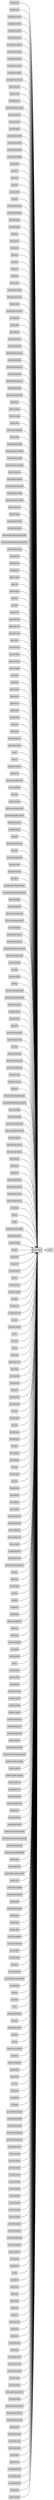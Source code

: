 digraph "error_drop_subgraph" {
  rankdir=LR;
  node [shape=box, style=filled, fontsize=10, color=lightgray, fontcolor=black, fillcolor=lightgray];
  "error-drop" [color=black, fontcolor=black, fillcolor=lightgray];
  edge [fontsize=8];
  "abf-input-ip4" -> "error-drop";
  "abf-input-ip6" -> "error-drop";
  "acl-plugin-in-ip4-fa" -> "error-drop";
  "acl-plugin-in-ip4-l2" -> "error-drop";
  "acl-plugin-in-ip6-fa" -> "error-drop";
  "acl-plugin-in-ip6-l2" -> "error-drop";
  "acl-plugin-in-nonip-l2" -> "error-drop";
  "acl-plugin-out-ip4-fa" -> "error-drop";
  "acl-plugin-out-ip4-l2" -> "error-drop";
  "acl-plugin-out-ip6-fa" -> "error-drop";
  "acl-plugin-out-ip6-l2" -> "error-drop";
  "acl-plugin-out-nonip-l2" -> "error-drop";
  "adj-l2-midchain" -> "error-drop";
  "adj-l2-rewrite" -> "error-drop";
  "adj-midchain-tx" -> "error-drop";
  "adj-midchain-tx-no-count" -> "error-drop";
  "adj-nsh-midchain" -> "error-drop";
  "adj-nsh-rewrite" -> "error-drop";
  "af-packet-input" -> "error-drop";
  "ah4-decrypt-handoff" -> "error-drop";
  "ah4-encrypt-handoff" -> "error-drop";
  "ah6-decrypt-handoff" -> "error-drop";
  "ah6-encrypt-handoff" -> "error-drop";
  "arp-disabled" -> "error-drop";
  "arp-input" -> "error-drop";
  "arp-proxy" -> "error-drop";
  "arp-reply" -> "error-drop";
  "arp-term-l2bd" -> "error-drop";
  "avf-input" -> "error-drop";
  "bfd-udp-echo4-input" -> "error-drop";
  "bfd-udp-echo6-input" -> "error-drop";
  "bfd-udp4-input" -> "error-drop";
  "bfd-udp6-input" -> "error-drop";
  "bier-drop" -> "error-drop";
  "bier-imp-ip6" -> "error-drop";
  "bond-input" -> "error-drop";
  "cdp-input" -> "error-drop";
  "cop-input" -> "error-drop";
  "ct6-in2out" -> "error-drop";
  "ct6-out2in" -> "error-drop";
  "device-input" -> "error-drop";
  "dhcp-proxy-to-client" -> "error-drop";
  "dhcp-proxy-to-server" -> "error-drop";
  "dhcpv6-client" -> "error-drop";
  "dhcpv6-proxy-to-server" -> "error-drop";
  "dns4-request" -> "error-drop";
  "dns46_reply" -> "error-drop";
  "dns6-request" -> "error-drop";
  "dpdk-crypto-input" -> "error-drop";
  "dpdk-esp4-decrypt" -> "error-drop";
  "dpdk-esp4-decrypt-post" -> "error-drop";
  "dpdk-esp4-encrypt" -> "error-drop";
  "dpdk-esp4-encrypt-tun" -> "error-drop";
  "dpdk-esp6-decrypt" -> "error-drop";
  "dpdk-esp6-decrypt-post" -> "error-drop";
  "dpdk-esp6-encrypt" -> "error-drop";
  "dpdk-esp6-encrypt-tun" -> "error-drop";
  "dpdk-input" -> "error-drop";
  "dslite-ce-decap" -> "error-drop";
  "dslite-ce-encap" -> "error-drop";
  "dslite-in2out" -> "error-drop";
  "dslite-in2out-slowpath" -> "error-drop";
  "dslite-out2in" -> "error-drop";
  "error-drop" -> "drop";
  "esp4-decrypt-handoff" -> "error-drop";
  "esp4-decrypt-tun-handoff" -> "error-drop";
  "esp4-encrypt-handoff" -> "error-drop";
  "esp4-encrypt-tun-handoff" -> "error-drop";
  "esp4-encrypt-tun" -> "error-drop";
  "esp6-decrypt-handoff" -> "error-drop";
  "esp6-decrypt-tun-handoff" -> "error-drop";
  "esp6-encrypt-handoff" -> "error-drop";
  "esp6-encrypt-tun-handoff" -> "error-drop";
  "esp6-encrypt-tun" -> "error-drop";
  "ethernet-input" -> "error-drop";
  "ethernet-input-not-l2" -> "error-drop";
  "ethernet-input-type" -> "error-drop";
  "ethernet-mpls-label-imposition-pipe" -> "error-drop";
  "ethernet-mpls-label-imposition-uniform" -> "error-drop";
  "feature-bitmap-drop" -> "error-drop";
  "flowprobe-ip4" -> "error-drop";
  "flowprobe-ip6" -> "error-drop";
  "flowprobe-l2" -> "error-drop";
  "fpeth1-output" -> "error-drop";
  "fpeth1-tx" -> "error-drop";
  "fpeth2-output" -> "error-drop";
  "fpeth2-tx" -> "error-drop";
  "gbp-fwd" -> "error-drop";
  "gbp-learn-l2" -> "error-drop";
  "gbp-policy-lpm" -> "error-drop";
  "gbp-policy-mac" -> "error-drop";
  "gbp-policy-port" -> "error-drop";
  "gbp-vxlan4" -> "error-drop";
  "geneve4-encap" -> "error-drop";
  "geneve4-input" -> "error-drop";
  "geneve6-encap" -> "error-drop";
  "geneve6-input" -> "error-drop";
  "gre4-input" -> "error-drop";
  "gre6-input" -> "error-drop";
  "gtpu4-encap" -> "error-drop";
  "gtpu4-input" -> "error-drop";
  "gtpu6-encap" -> "error-drop";
  "gtpu6-input" -> "error-drop";
  "handoff_trace" -> "error-drop";
  "hdlc-input" -> "error-drop";
  "igmp-input" -> "error-drop";
  "igmp-parse-query" -> "error-drop";
  "igmp-parse-report" -> "error-drop";
  "ikev2" -> "error-drop";
  "ila-to-sir" -> "error-drop";
  "interface-rx-dpo-l2" -> "error-drop";
  "interface-tx" -> "error-drop";
  "ioam-cache-ts-timer-tick" -> "error-drop";
  "ip4-cop-whitelist" -> "error-drop";
  "ip4-drop" -> "error-drop";
  "ip4-flow-classify" -> "error-drop";
  "ip4-full-reass-feature-hoff" -> "error-drop";
  "ip4-full-reassembly-handoff" -> "error-drop";
  "ip4-geneve-bypass" -> "error-drop";
  "ip4-gtpu-bypass" -> "error-drop";
  "ip4-input" -> "error-drop";
  "ip4-input-no-checksum" -> "error-drop";
  "ip4-map" -> "error-drop";
  "ip4-map-t-fragmented" -> "error-drop";
  "ip4-map-t-icmp" -> "error-drop";
  "ip4-map-t-tcp-udp" -> "error-drop";
  "ip4-map-t" -> "error-drop";
  "ip4-mpls-label-disposition-pipe" -> "error-drop";
  "ip4-mpls-label-disposition-uniform" -> "error-drop";
  "ip4-not-enabled" -> "error-drop";
  "ip4-policer-classify" -> "error-drop";
  "ip4-sv-reass-feature-hoff" -> "error-drop";
  "ip4-sv-reassembly-handoff" -> "error-drop";
  "ip4-vxlan-bypass" -> "error-drop";
  "ip4-vxlan-gbp-bypass" -> "error-drop";
  "ip4-vxlan-gpe-bypass" -> "error-drop";
  "ip6-add-from-cache-hop-by-hop" -> "error-drop";
  "ip6-add-syn-hop-by-hop" -> "error-drop";
  "ip6-cop-whitelist" -> "error-drop";
  "ip6-drop" -> "error-drop";
  "ip6-flow-classify" -> "error-drop";
  "ip6-frag" -> "error-drop";
  "ip6-full-reass-feature-hoff" -> "error-drop";
  "ip6-full-reassembly-handoff" -> "error-drop";
  "ip6-geneve-bypass" -> "error-drop";
  "ip6-gtpu-bypass" -> "error-drop";
  "ip6-icmp-error" -> "error-drop";
  "ip6-input" -> "error-drop";
  "ip6-ioam-tunnel-select" -> "error-drop";
  "ip6-local-hop-by-hop" -> "error-drop";
  "ip6-map" -> "error-drop";
  "ip6-map-icmp-relay" -> "error-drop";
  "ip6-map-post-ip4-reass" -> "error-drop";
  "ip6-map-t-fragmented" -> "error-drop";
  "ip6-map-t-icmp" -> "error-drop";
  "ip6-map-t-tcp-udp" -> "error-drop";
  "ip6-map-t" -> "error-drop";
  "ip6-mpls-label-disposition-pipe" -> "error-drop";
  "ip6-mpls-label-disposition-uniform" -> "error-drop";
  "ip6-not-enabled" -> "error-drop";
  "ip6-policer-classify" -> "error-drop";
  "ip6-sv-reass-feature-hoff" -> "error-drop";
  "ip6-sv-reassembly-handoff" -> "error-drop";
  "ip6-vxlan-bypass" -> "error-drop";
  "ip6-vxlan-gbp-bypass" -> "error-drop";
  "ip6-vxlan-gpe-bypass" -> "error-drop";
  "ipfix-collector" -> "error-drop";
  "ipip4-input" -> "error-drop";
  "ipip6-input" -> "error-drop";
  "ipsec4-input-feature" -> "error-drop";
  "ipsec4-output-feature" -> "error-drop";
  "ipsec6-input-feature" -> "error-drop";
  "ipsec6-output-feature" -> "error-drop";
  "l2-efp-filter" -> "error-drop";
  "l2-flood" -> "error-drop";
  "l2-fwd" -> "error-drop";
  "l2-gbp-lpm-anon-classify" -> "error-drop";
  "l2-gbp-lpm-classify" -> "error-drop";
  "l2-input-classify" -> "error-drop";
  "l2-input" -> "error-drop";
  "l2-input-acl" -> "error-drop";
  "l2-input-vtr" -> "error-drop";
  "l2-ip-qos-record" -> "error-drop";
  "l2-learn" -> "error-drop";
  "l2-load-balance" -> "error-drop";
  "l2-output-classify" -> "error-drop";
  "l2-output" -> "error-drop";
  "l2-output-acl" -> "error-drop";
  "l2-output-bad-intf" -> "error-drop";
  "l2-patch" -> "error-drop";
  "l2-policer-classify" -> "error-drop";
  "l2-rw" -> "error-drop";
  "l2-uu-fwd" -> "error-drop";
  "l2-xcrw" -> "error-drop";
  "l2tp-decap" -> "error-drop";
  "l2tp-decap-local" -> "error-drop";
  "l2tp-encap" -> "error-drop";
  "l3xc-input-ip4" -> "error-drop";
  "l3xc-input-ip6" -> "error-drop";
  "lacp-input" -> "error-drop";
  "lb-nat4-in2out" -> "error-drop";
  "lb-nat6-in2out" -> "error-drop";
  "lb4-gre4" -> "error-drop";
  "lb4-gre4-port" -> "error-drop";
  "lb4-gre6" -> "error-drop";
  "lb4-gre6-port" -> "error-drop";
  "lb4-l3dsr-port" -> "error-drop";
  "lb4-l3dsr" -> "error-drop";
  "lb4-nat4-port" -> "error-drop";
  "lb4-nodeport" -> "error-drop";
  "lb6-gre4" -> "error-drop";
  "lb6-gre4-port" -> "error-drop";
  "lb6-gre6" -> "error-drop";
  "lb6-gre6-port" -> "error-drop";
  "lb6-nat6-port" -> "error-drop";
  "lb6-nodeport" -> "error-drop";
  "lisp-cp-input" -> "error-drop";
  "lisp-cp-lookup-ip4" -> "error-drop";
  "lisp-cp-lookup-ip6" -> "error-drop";
  "lisp-cp-lookup-l2" -> "error-drop";
  "lisp-cp-lookup-nsh" -> "error-drop";
  "lisp-cp-output" -> "error-drop";
  "lisp-gpe-ip4-input" -> "error-drop";
  "lisp-gpe-ip6-input" -> "error-drop";
  "lisp-gpe-nsh-dummy-input" -> "error-drop";
  "llc-input" -> "error-drop";
  "lldp-input" -> "error-drop";
  "local0-output" -> "error-drop";
  "local0-tx" -> "error-drop";
  "mactime" -> "error-drop";
  "mactime-tx" -> "error-drop";
  "memif-input" -> "error-drop";
  "mpls-adj-incomplete" -> "error-drop";
  "mpls-drop" -> "error-drop";
  "mpls-input" -> "error-drop";
  "mpls-not-enabled" -> "error-drop";
  "nat-default" -> "error-drop";
  "nat-ha-handoff" -> "error-drop";
  "nat-ha" -> "error-drop";
  "nat-pre-in2out" -> "error-drop";
  "nat-pre-out2in" -> "error-drop";
  "nat44-classify" -> "error-drop";
  "nat44-det-classify" -> "error-drop";
  "nat44-det-in2out" -> "error-drop";
  "nat44-det-out2in" -> "error-drop";
  "nat44-ed-classify" -> "error-drop";
  "nat44-ed-hairpin-dst" -> "error-drop";
  "nat44-ed-hairpin-src" -> "error-drop";
  "nat44-ed-hairpinning" -> "error-drop";
  "nat44-ed-in2out" -> "error-drop";
  "nat44-ed-in2out-output" -> "error-drop";
  "nat44-ed-in2out-output-slowpath" -> "error-drop";
  "nat44-ed-in2out-slowpath" -> "error-drop";
  "nat44-ed-out2in" -> "error-drop";
  "nat44-ed-out2in-slowpath" -> "error-drop";
  "nat44-hairpin-dst" -> "error-drop";
  "nat44-hairpin-src" -> "error-drop";
  "nat44-hairpinning" -> "error-drop";
  "nat44-handoff-classify" -> "error-drop";
  "nat44-in2out" -> "error-drop";
  "nat44-in2out-fast" -> "error-drop";
  "nat44-in2out-output" -> "error-drop";
  "nat44-in2out-output-slowpath" -> "error-drop";
  "nat44-in2out-output-worker-handoff" -> "error-drop";
  "nat44-in2out-slowpath" -> "error-drop";
  "nat44-in2out-worker-handoff" -> "error-drop";
  "nat44-out2in" -> "error-drop";
  "nat44-out2in-fast" -> "error-drop";
  "nat44-out2in-worker-handoff" -> "error-drop";
  "nat64-in2out" -> "error-drop";
  "nat64-in2out-handoff" -> "error-drop";
  "nat64-in2out-slowpath" -> "error-drop";
  "nat64-out2in" -> "error-drop";
  "nat64-out2in-handoff" -> "error-drop";
  "nat66-in2out" -> "error-drop";
  "nat66-out2in" -> "error-drop";
  "netmap-input" -> "error-drop";
  "nsh-adj-incomplete" -> "error-drop";
  "nsh-aware-vnf-proxy" -> "error-drop";
  "nsh-classifier" -> "error-drop";
  "nsh-eth-output" -> "error-drop";
  "nsh-input" -> "error-drop";
  "nsh-load-balance" -> "error-drop";
  "nsh-md2-ioam-encap-transit" -> "error-drop";
  "nsh-midchain" -> "error-drop";
  "nsh-pop" -> "error-drop";
  "nsh-proxy" -> "error-drop";
  "nsim" -> "error-drop";
  "nsim-output-feature" -> "error-drop";
  "osi-input" -> "error-drop";
  "p2p-ethernet-input" -> "error-drop";
  "pg-input" -> "error-drop";
  "pipe-rx" -> "error-drop";
  "policer-by-sw-if-index" -> "error-drop";
  "ppp-input" -> "error-drop";
  "pppoe-cp-dispatch" -> "error-drop";
  "pppoe-input" -> "error-drop";
  "rdma-input" -> "error-drop";
  "sir-to-ila" -> "error-drop";
  "snap-input" -> "error-drop";
  "sr-localsid-d" -> "error-drop";
  "sr-localsid" -> "error-drop";
  "sr-pl-rewrite-b-encaps" -> "error-drop";
  "sr-pl-rewrite-b-insert" -> "error-drop";
  "sr-pl-rewrite-encaps" -> "error-drop";
  "sr-pl-rewrite-encaps-l2" -> "error-drop";
  "sr-pl-rewrite-encaps-v4" -> "error-drop";
  "sr-pl-rewrite-insert" -> "error-drop";
  "srv6-ad-localsid" -> "error-drop";
  "srv6-ad2-rewrite" -> "error-drop";
  "srv6-ad4-rewrite" -> "error-drop";
  "srv6-ad6-rewrite" -> "error-drop";
  "srv6-am-localsid" -> "error-drop";
  "srv6-am-rewrite" -> "error-drop";
  "srv6-as-localsid" -> "error-drop";
  "srv6-as2-rewrite" -> "error-drop";
  "srv6-as4-rewrite" -> "error-drop";
  "srv6-as6-rewrite" -> "error-drop";
  "srv6-end-m-gtp4-e" -> "error-drop";
  "srv6-end-m-gtp6-d" -> "error-drop";
  "srv6-end-m-gtp6-d-di" -> "error-drop";
  "srv6-end-m-gtp6-e" -> "error-drop";
  "srv6-t-m-gtp4-d" -> "error-drop";
  "stn-ip4-punt" -> "error-drop";
  "stn-ip6-punt" -> "error-drop";
  "svs-ip4" -> "error-drop";
  "syn-filter-4" -> "error-drop";
  "tcp4-output" -> "error-drop";
  "tcp4-reset" -> "error-drop";
  "tcp6-output" -> "error-drop";
  "tcp6-reset" -> "error-drop";
  "tuntap-rx" -> "error-drop";
  "udp-ping-local" -> "error-drop";
  "udp4-input" -> "error-drop";
  "udp6-input" -> "error-drop";
  "vhost-user-input" -> "error-drop";
  "virtio-input" -> "error-drop";
  "vlan-ip4-qos-mark" -> "error-drop";
  "vlan-ip6-qos-mark" -> "error-drop";
  "vlan-mpls-qos-mark" -> "error-drop";
  "vmxnet3-input" -> "error-drop";
  "vxlan-flow-input" -> "error-drop";
  "vxlan-gpe-decap-ioam-v4" -> "error-drop";
  "vxlan-gpe-encap" -> "error-drop";
  "vxlan-gpe-encap-ioam-v4" -> "error-drop";
  "vxlan-gpe-pop-ioam-v4" -> "error-drop";
  "vxlan-gpe-transit-ioam" -> "error-drop";
  "vxlan4-encap" -> "error-drop";
  "vxlan4-gbp-encap" -> "error-drop";
  "vxlan4-gbp-input" -> "error-drop";
  "vxlan4-gpe-input" -> "error-drop";
  "vxlan4-input" -> "error-drop";
  "vxlan6-encap" -> "error-drop";
  "vxlan6-gbp-encap" -> "error-drop";
  "vxlan6-gbp-input" -> "error-drop";
  "vxlan6-gpe-input" -> "error-drop";
  "vxlan6-input" -> "error-drop";
  "worker-handoff" -> "error-drop";
}
